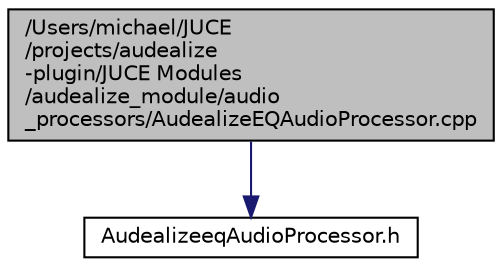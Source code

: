 digraph "/Users/michael/JUCE/projects/audealize-plugin/JUCE Modules/audealize_module/audio_processors/AudealizeEQAudioProcessor.cpp"
{
  edge [fontname="Helvetica",fontsize="10",labelfontname="Helvetica",labelfontsize="10"];
  node [fontname="Helvetica",fontsize="10",shape=record];
  Node1 [label="/Users/michael/JUCE\l/projects/audealize\l-plugin/JUCE Modules\l/audealize_module/audio\l_processors/AudealizeEQAudioProcessor.cpp",height=0.2,width=0.4,color="black", fillcolor="grey75", style="filled", fontcolor="black"];
  Node1 -> Node2 [color="midnightblue",fontsize="10",style="solid",fontname="Helvetica"];
  Node2 [label="AudealizeeqAudioProcessor.h",height=0.2,width=0.4,color="black", fillcolor="white", style="filled",URL="$_audealize_e_q_audio_processor_8h.html"];
}
